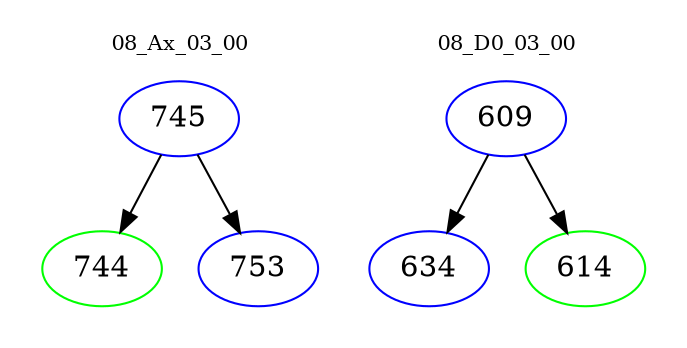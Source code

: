digraph{
subgraph cluster_0 {
color = white
label = "08_Ax_03_00";
fontsize=10;
T0_745 [label="745", color="blue"]
T0_745 -> T0_744 [color="black"]
T0_744 [label="744", color="green"]
T0_745 -> T0_753 [color="black"]
T0_753 [label="753", color="blue"]
}
subgraph cluster_1 {
color = white
label = "08_D0_03_00";
fontsize=10;
T1_609 [label="609", color="blue"]
T1_609 -> T1_634 [color="black"]
T1_634 [label="634", color="blue"]
T1_609 -> T1_614 [color="black"]
T1_614 [label="614", color="green"]
}
}
